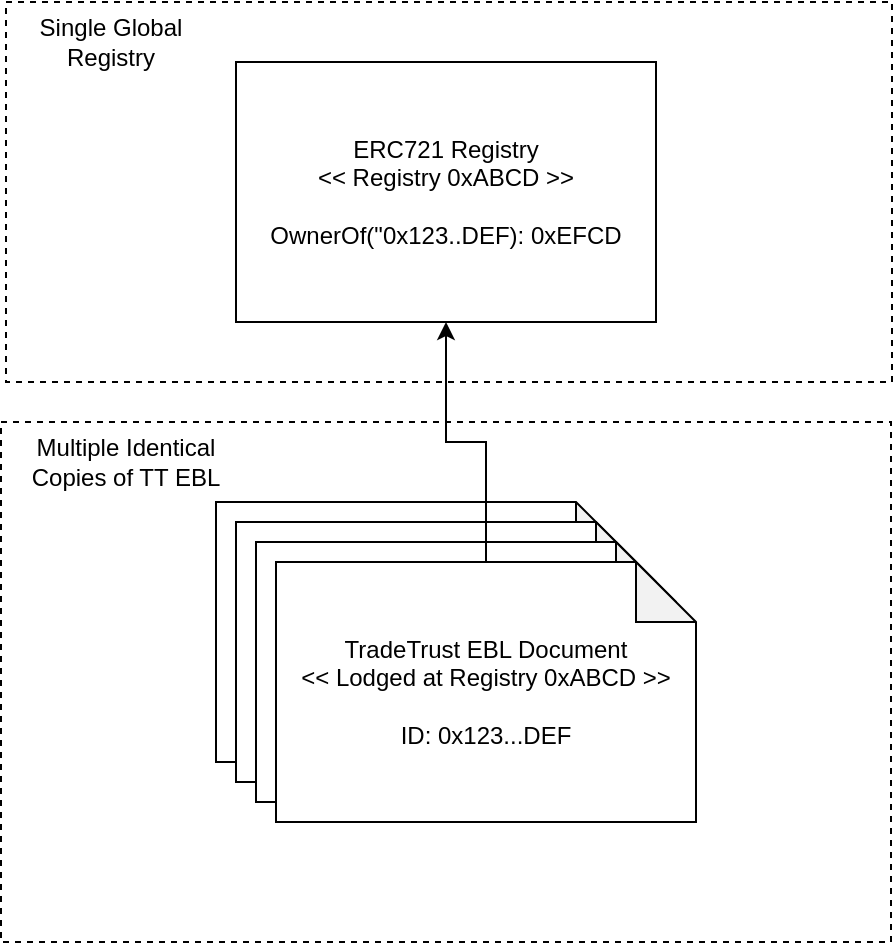 <mxfile version="12.2.0" type="device" pages="1"><diagram id="5-HejSvoP3GLOe8Okq8N" name="Page-1"><mxGraphModel dx="779" dy="1154" grid="1" gridSize="10" guides="1" tooltips="1" connect="1" arrows="1" fold="1" page="1" pageScale="1" pageWidth="850" pageHeight="1100" math="0" shadow="0"><root><mxCell id="0"/><mxCell id="1" parent="0"/><mxCell id="NZicNAZPappttfVuI8vA-17" value="" style="rounded=0;whiteSpace=wrap;html=1;dashed=1;" vertex="1" parent="1"><mxGeometry x="110" y="250" width="443" height="190" as="geometry"/></mxCell><mxCell id="NZicNAZPappttfVuI8vA-14" value="" style="rounded=0;whiteSpace=wrap;html=1;dashed=1;" vertex="1" parent="1"><mxGeometry x="107.5" y="460" width="445" height="260" as="geometry"/></mxCell><mxCell id="NZicNAZPappttfVuI8vA-7" value="TradeTrust EBL Document" style="shape=note;whiteSpace=wrap;html=1;backgroundOutline=1;darkOpacity=0.05;" vertex="1" parent="1"><mxGeometry x="215" y="500" width="210" height="130" as="geometry"/></mxCell><mxCell id="NZicNAZPappttfVuI8vA-9" value="TradeTrust EBL Document" style="shape=note;whiteSpace=wrap;html=1;backgroundOutline=1;darkOpacity=0.05;" vertex="1" parent="1"><mxGeometry x="225" y="510" width="210" height="130" as="geometry"/></mxCell><mxCell id="NZicNAZPappttfVuI8vA-10" value="TradeTrust EBL Document" style="shape=note;whiteSpace=wrap;html=1;backgroundOutline=1;darkOpacity=0.05;" vertex="1" parent="1"><mxGeometry x="235" y="520" width="210" height="130" as="geometry"/></mxCell><mxCell id="NZicNAZPappttfVuI8vA-13" value="" style="edgeStyle=orthogonalEdgeStyle;rounded=0;orthogonalLoop=1;jettySize=auto;html=1;" edge="1" parent="1" source="NZicNAZPappttfVuI8vA-11" target="NZicNAZPappttfVuI8vA-12"><mxGeometry relative="1" as="geometry"/></mxCell><mxCell id="NZicNAZPappttfVuI8vA-11" value="&lt;div&gt;TradeTrust EBL Document&lt;/div&gt;&lt;div&gt;&amp;lt;&amp;lt; Lodged at Registry 0xABCD &amp;gt;&amp;gt;&lt;br&gt;&lt;/div&gt;&lt;div&gt;&lt;br&gt;&lt;/div&gt;&lt;div&gt;ID: 0x123...DEF&lt;br&gt;&lt;/div&gt;" style="shape=note;whiteSpace=wrap;html=1;backgroundOutline=1;darkOpacity=0.05;" vertex="1" parent="1"><mxGeometry x="245" y="530" width="210" height="130" as="geometry"/></mxCell><mxCell id="NZicNAZPappttfVuI8vA-12" value="&lt;div&gt;ERC721 Registry&lt;/div&gt;&lt;div&gt;&amp;lt;&amp;lt; Registry 0xABCD &amp;gt;&amp;gt;&lt;br&gt;&lt;/div&gt;&lt;div&gt;&lt;br&gt;&lt;/div&gt;&lt;div&gt;OwnerOf(&quot;0x123..DEF): 0xEFCD&lt;br&gt;&lt;/div&gt;" style="shape=rectangle;whiteSpace=wrap;html=1;backgroundOutline=1;darkOpacity=0.05;" vertex="1" parent="1"><mxGeometry x="225" y="280" width="210" height="130" as="geometry"/></mxCell><mxCell id="NZicNAZPappttfVuI8vA-15" value="Multiple Identical Copies of TT EBL" style="text;html=1;strokeColor=none;fillColor=none;align=center;verticalAlign=middle;whiteSpace=wrap;rounded=0;dashed=1;" vertex="1" parent="1"><mxGeometry x="115" y="470" width="110" height="20" as="geometry"/></mxCell><mxCell id="NZicNAZPappttfVuI8vA-18" value="Single Global Registry" style="text;html=1;strokeColor=none;fillColor=none;align=center;verticalAlign=middle;whiteSpace=wrap;rounded=0;dashed=1;" vertex="1" parent="1"><mxGeometry x="115" y="260" width="95" height="20" as="geometry"/></mxCell></root></mxGraphModel></diagram></mxfile>